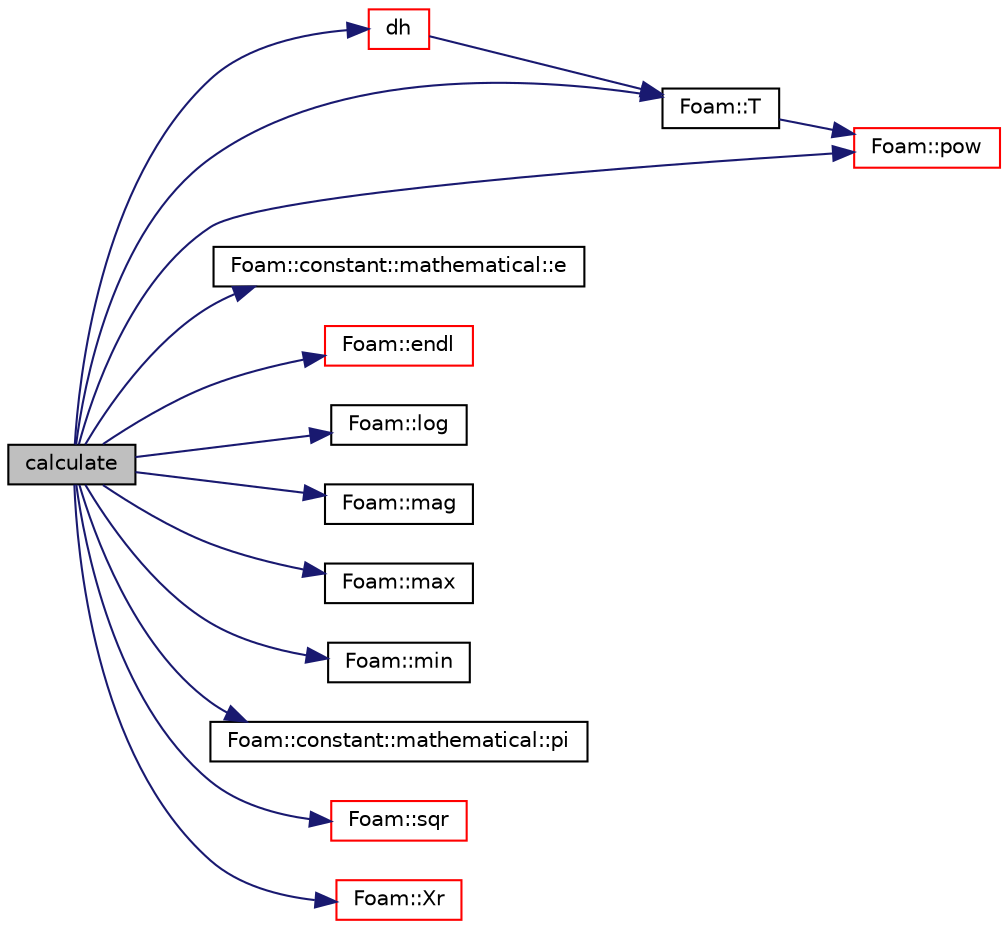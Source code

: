 digraph "calculate"
{
  bgcolor="transparent";
  edge [fontname="Helvetica",fontsize="10",labelfontname="Helvetica",labelfontsize="10"];
  node [fontname="Helvetica",fontsize="10",shape=record];
  rankdir="LR";
  Node167 [label="calculate",height=0.2,width=0.4,color="black", fillcolor="grey75", style="filled", fontcolor="black"];
  Node167 -> Node168 [color="midnightblue",fontsize="10",style="solid",fontname="Helvetica"];
  Node168 [label="dh",height=0.2,width=0.4,color="red",URL="$a25449.html#a4f97d9ee39e3791d7344e0aaad64e01c",tooltip="Return the enthalpy per unit mass. "];
  Node168 -> Node169 [color="midnightblue",fontsize="10",style="solid",fontname="Helvetica"];
  Node169 [label="Foam::T",height=0.2,width=0.4,color="black",URL="$a21851.html#ae57fda0abb14bb0944947c463c6e09d4"];
  Node169 -> Node170 [color="midnightblue",fontsize="10",style="solid",fontname="Helvetica"];
  Node170 [label="Foam::pow",height=0.2,width=0.4,color="red",URL="$a21851.html#a7500c8e9d27a442adc75e287de074c7c"];
  Node167 -> Node217 [color="midnightblue",fontsize="10",style="solid",fontname="Helvetica"];
  Node217 [label="Foam::constant::mathematical::e",height=0.2,width=0.4,color="black",URL="$a21892.html#a3c4b0664609d03d9238d0db1b0e86fce"];
  Node167 -> Node182 [color="midnightblue",fontsize="10",style="solid",fontname="Helvetica"];
  Node182 [label="Foam::endl",height=0.2,width=0.4,color="red",URL="$a21851.html#a2db8fe02a0d3909e9351bb4275b23ce4",tooltip="Add newline and flush stream. "];
  Node167 -> Node218 [color="midnightblue",fontsize="10",style="solid",fontname="Helvetica"];
  Node218 [label="Foam::log",height=0.2,width=0.4,color="black",URL="$a21851.html#a6e89590da9859ad497977e08f110d4b5"];
  Node167 -> Node219 [color="midnightblue",fontsize="10",style="solid",fontname="Helvetica"];
  Node219 [label="Foam::mag",height=0.2,width=0.4,color="black",URL="$a21851.html#a929da2a3fdcf3dacbbe0487d3a330dae"];
  Node167 -> Node220 [color="midnightblue",fontsize="10",style="solid",fontname="Helvetica"];
  Node220 [label="Foam::max",height=0.2,width=0.4,color="black",URL="$a21851.html#ac993e906cf2774ae77e666bc24e81733"];
  Node167 -> Node221 [color="midnightblue",fontsize="10",style="solid",fontname="Helvetica"];
  Node221 [label="Foam::min",height=0.2,width=0.4,color="black",URL="$a21851.html#a253e112ad2d56d96230ff39ea7f442dc"];
  Node167 -> Node222 [color="midnightblue",fontsize="10",style="solid",fontname="Helvetica"];
  Node222 [label="Foam::constant::mathematical::pi",height=0.2,width=0.4,color="black",URL="$a21892.html#a731b8788a4c01586c35266c7ca4fed04"];
  Node167 -> Node170 [color="midnightblue",fontsize="10",style="solid",fontname="Helvetica"];
  Node167 -> Node223 [color="midnightblue",fontsize="10",style="solid",fontname="Helvetica"];
  Node223 [label="Foam::sqr",height=0.2,width=0.4,color="red",URL="$a21851.html#a277dc11c581d53826ab5090b08f3b17b"];
  Node167 -> Node169 [color="midnightblue",fontsize="10",style="solid",fontname="Helvetica"];
  Node167 -> Node224 [color="midnightblue",fontsize="10",style="solid",fontname="Helvetica"];
  Node224 [label="Foam::Xr",height=0.2,width=0.4,color="red",URL="$a21851.html#a3673b1f64b5df2c3553cbecd6c116e1d",tooltip="Rotational spatial transformation tensor about axis a by omega radians. "];
}
